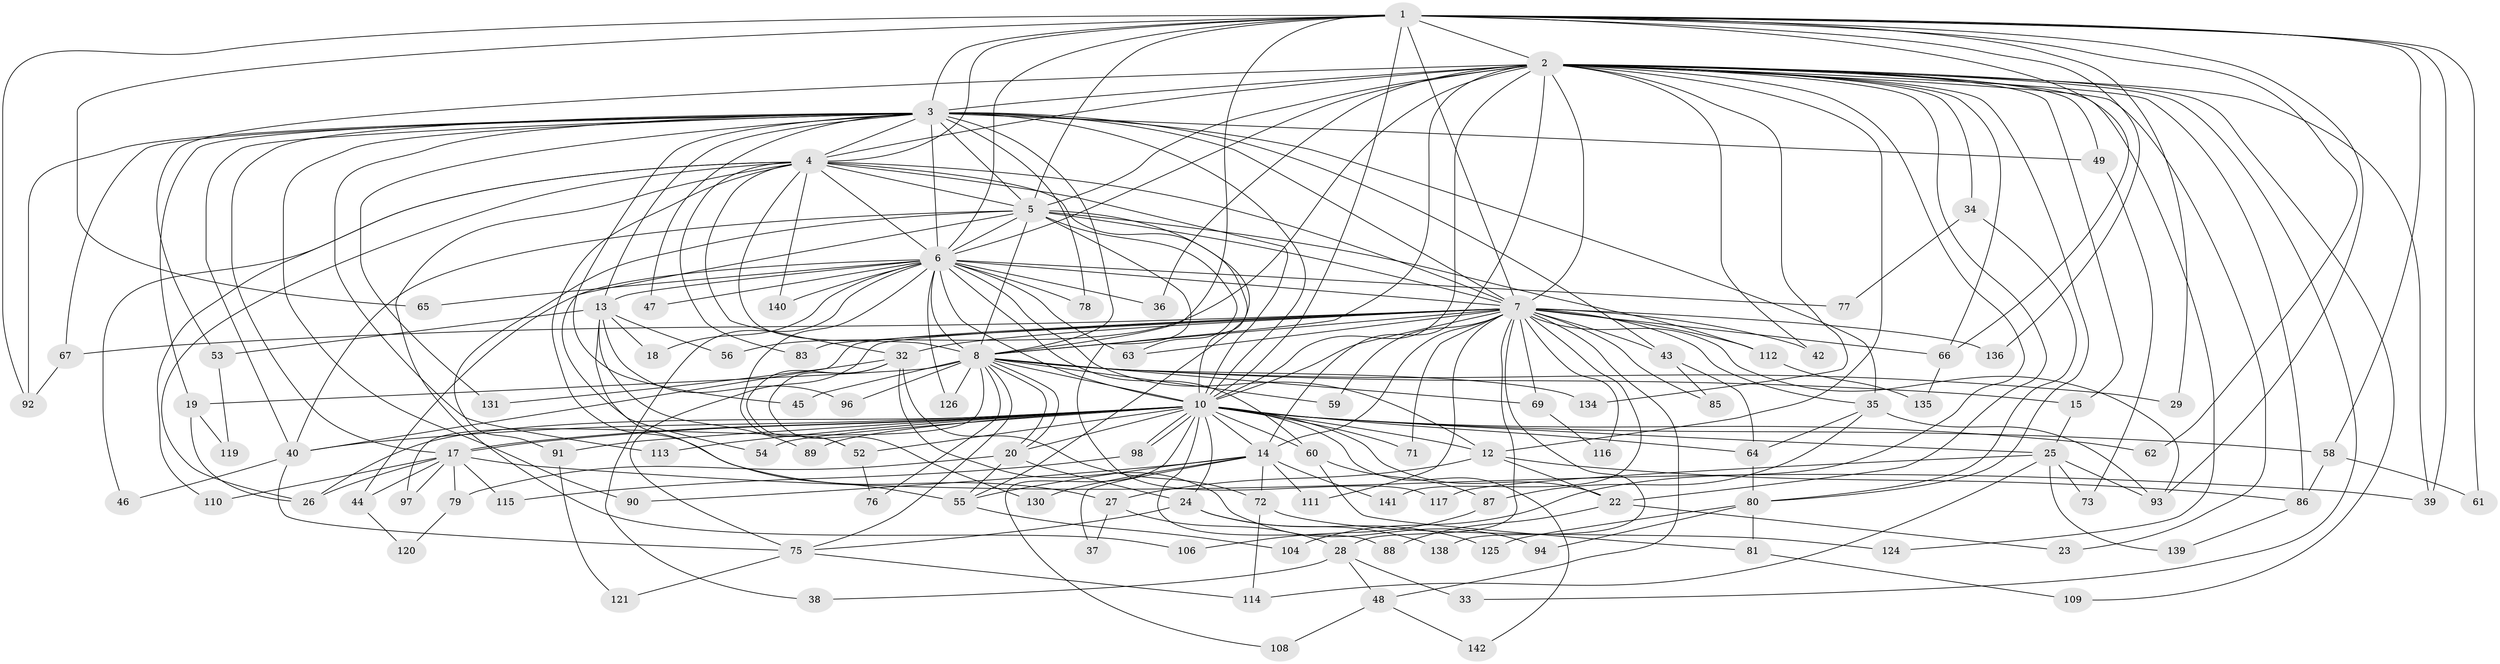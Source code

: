 // original degree distribution, {20: 0.028169014084507043, 18: 0.007042253521126761, 13: 0.007042253521126761, 22: 0.007042253521126761, 27: 0.007042253521126761, 24: 0.007042253521126761, 36: 0.007042253521126761, 10: 0.014084507042253521, 6: 0.035211267605633804, 8: 0.014084507042253521, 3: 0.1619718309859155, 7: 0.014084507042253521, 2: 0.528169014084507, 4: 0.11267605633802817, 5: 0.04929577464788732}
// Generated by graph-tools (version 1.1) at 2025/10/02/27/25 16:10:58]
// undirected, 110 vertices, 261 edges
graph export_dot {
graph [start="1"]
  node [color=gray90,style=filled];
  1 [super="+123"];
  2 [super="+9"];
  3 [super="+21"];
  4 [super="+128"];
  5 [super="+70"];
  6 [super="+16"];
  7 [super="+11"];
  8 [super="+122"];
  10 [super="+30"];
  12 [super="+82"];
  13 [super="+74"];
  14 [super="+105"];
  15;
  17 [super="+31"];
  18;
  19;
  20 [super="+41"];
  22 [super="+51"];
  23;
  24 [super="+95"];
  25 [super="+102"];
  26 [super="+84"];
  27;
  28;
  29;
  32 [super="+50"];
  33;
  34;
  35;
  36;
  37;
  38;
  39 [super="+129"];
  40 [super="+57"];
  42;
  43 [super="+101"];
  44;
  45;
  46;
  47;
  48;
  49;
  52 [super="+68"];
  53;
  54;
  55 [super="+107"];
  56;
  58;
  59;
  60;
  61;
  62;
  63 [super="+99"];
  64;
  65;
  66 [super="+137"];
  67;
  69;
  71;
  72;
  73;
  75 [super="+100"];
  76;
  77;
  78;
  79;
  80 [super="+118"];
  81;
  83;
  85;
  86 [super="+133"];
  87;
  88;
  89;
  90;
  91;
  92 [super="+127"];
  93 [super="+103"];
  94;
  96;
  97;
  98;
  104;
  106;
  108;
  109;
  110;
  111;
  112;
  113;
  114 [super="+132"];
  115;
  116;
  117;
  119;
  120;
  121;
  124;
  125;
  126;
  130;
  131;
  134;
  135;
  136;
  138;
  139;
  140;
  141;
  142;
  1 -- 2 [weight=2];
  1 -- 3;
  1 -- 4;
  1 -- 5;
  1 -- 6 [weight=2];
  1 -- 7;
  1 -- 8;
  1 -- 10;
  1 -- 29;
  1 -- 39;
  1 -- 58;
  1 -- 61;
  1 -- 62;
  1 -- 65;
  1 -- 66;
  1 -- 136;
  1 -- 92;
  1 -- 93;
  2 -- 3 [weight=2];
  2 -- 4 [weight=2];
  2 -- 5 [weight=2];
  2 -- 6 [weight=2];
  2 -- 7 [weight=2];
  2 -- 8 [weight=3];
  2 -- 10 [weight=2];
  2 -- 23;
  2 -- 33;
  2 -- 34 [weight=2];
  2 -- 36;
  2 -- 42;
  2 -- 49;
  2 -- 53;
  2 -- 66;
  2 -- 80;
  2 -- 124;
  2 -- 134;
  2 -- 12;
  2 -- 14;
  2 -- 15;
  2 -- 22;
  2 -- 39;
  2 -- 104;
  2 -- 109;
  2 -- 56;
  2 -- 86;
  3 -- 4;
  3 -- 5;
  3 -- 6 [weight=2];
  3 -- 7;
  3 -- 8;
  3 -- 10;
  3 -- 13;
  3 -- 19;
  3 -- 40;
  3 -- 45;
  3 -- 47;
  3 -- 67;
  3 -- 78;
  3 -- 90;
  3 -- 131;
  3 -- 113;
  3 -- 49;
  3 -- 35;
  3 -- 43;
  3 -- 92;
  3 -- 17;
  4 -- 5;
  4 -- 6;
  4 -- 7;
  4 -- 8;
  4 -- 10;
  4 -- 27;
  4 -- 32;
  4 -- 46;
  4 -- 55;
  4 -- 83;
  4 -- 106;
  4 -- 110;
  4 -- 140;
  4 -- 26;
  5 -- 6;
  5 -- 7;
  5 -- 8;
  5 -- 10;
  5 -- 54;
  5 -- 91;
  5 -- 112;
  5 -- 117;
  5 -- 40;
  5 -- 63;
  6 -- 7;
  6 -- 8;
  6 -- 10;
  6 -- 12;
  6 -- 13;
  6 -- 44;
  6 -- 47;
  6 -- 52;
  6 -- 60;
  6 -- 63;
  6 -- 65;
  6 -- 77;
  6 -- 78;
  6 -- 126;
  6 -- 18;
  6 -- 36;
  6 -- 38;
  6 -- 140;
  7 -- 8;
  7 -- 10 [weight=2];
  7 -- 32 [weight=2];
  7 -- 35;
  7 -- 42;
  7 -- 43;
  7 -- 48;
  7 -- 59;
  7 -- 67;
  7 -- 69;
  7 -- 71;
  7 -- 83;
  7 -- 111;
  7 -- 112;
  7 -- 116;
  7 -- 141;
  7 -- 136;
  7 -- 138;
  7 -- 14;
  7 -- 85;
  7 -- 28;
  7 -- 93;
  7 -- 63;
  7 -- 66;
  7 -- 40;
  7 -- 75;
  8 -- 10;
  8 -- 15;
  8 -- 19;
  8 -- 20;
  8 -- 20;
  8 -- 29;
  8 -- 45;
  8 -- 59;
  8 -- 69;
  8 -- 75;
  8 -- 76;
  8 -- 96;
  8 -- 97;
  8 -- 126;
  8 -- 134;
  10 -- 17;
  10 -- 17;
  10 -- 22 [weight=2];
  10 -- 24;
  10 -- 25;
  10 -- 26;
  10 -- 40;
  10 -- 52;
  10 -- 54;
  10 -- 58;
  10 -- 60;
  10 -- 62;
  10 -- 64;
  10 -- 71;
  10 -- 88;
  10 -- 89;
  10 -- 91;
  10 -- 98;
  10 -- 98;
  10 -- 108;
  10 -- 113;
  10 -- 142;
  10 -- 12;
  10 -- 14;
  10 -- 20;
  12 -- 27;
  12 -- 86;
  12 -- 22;
  13 -- 18;
  13 -- 53;
  13 -- 56;
  13 -- 89;
  13 -- 96;
  13 -- 55;
  14 -- 37;
  14 -- 72;
  14 -- 90;
  14 -- 111;
  14 -- 130;
  14 -- 141;
  14 -- 55;
  15 -- 25;
  17 -- 26;
  17 -- 44;
  17 -- 79;
  17 -- 115;
  17 -- 97;
  17 -- 110;
  17 -- 39;
  19 -- 119;
  19 -- 26;
  20 -- 24;
  20 -- 55;
  20 -- 79;
  22 -- 23;
  22 -- 88;
  24 -- 125;
  24 -- 138;
  24 -- 75;
  25 -- 73;
  25 -- 93;
  25 -- 117;
  25 -- 139;
  25 -- 114;
  27 -- 28;
  27 -- 37;
  28 -- 33;
  28 -- 38;
  28 -- 48;
  32 -- 72;
  32 -- 94;
  32 -- 130;
  32 -- 131;
  32 -- 52;
  34 -- 77;
  34 -- 80;
  35 -- 64;
  35 -- 87;
  35 -- 93;
  40 -- 46;
  40 -- 75;
  43 -- 85;
  43 -- 64;
  44 -- 120;
  48 -- 108;
  48 -- 142;
  49 -- 73;
  52 -- 76;
  53 -- 119;
  55 -- 104;
  58 -- 61;
  58 -- 86;
  60 -- 81;
  60 -- 87;
  64 -- 80;
  66 -- 135;
  67 -- 92;
  69 -- 116;
  72 -- 114;
  72 -- 124;
  75 -- 114;
  75 -- 121;
  79 -- 120;
  80 -- 81;
  80 -- 94;
  80 -- 125;
  81 -- 109;
  86 -- 139;
  87 -- 106;
  91 -- 121;
  98 -- 115;
  112 -- 135;
}
